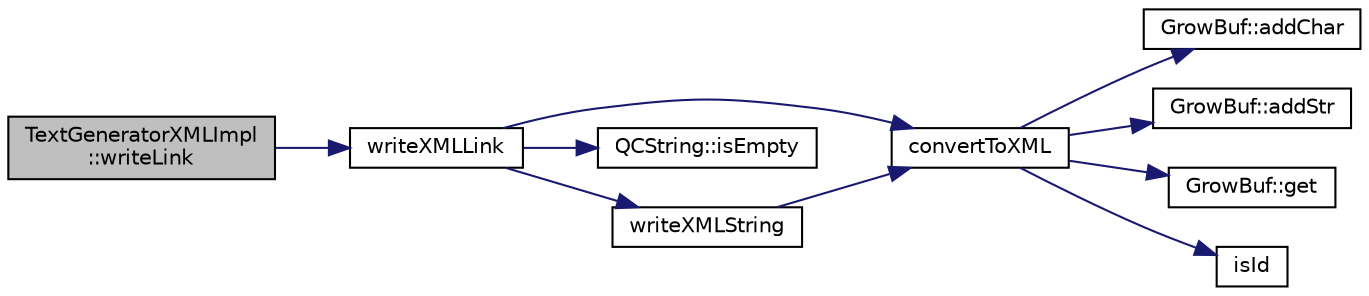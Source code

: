 digraph "TextGeneratorXMLImpl::writeLink"
{
 // LATEX_PDF_SIZE
  edge [fontname="Helvetica",fontsize="10",labelfontname="Helvetica",labelfontsize="10"];
  node [fontname="Helvetica",fontsize="10",shape=record];
  rankdir="LR";
  Node1 [label="TextGeneratorXMLImpl\l::writeLink",height=0.2,width=0.4,color="black", fillcolor="grey75", style="filled", fontcolor="black",tooltip=" "];
  Node1 -> Node2 [color="midnightblue",fontsize="10",style="solid",fontname="Helvetica"];
  Node2 [label="writeXMLLink",height=0.2,width=0.4,color="black", fillcolor="white", style="filled",URL="$xmlgen_8cpp.html#addab75b1cb249ffe90ab4624fe4aa530",tooltip=" "];
  Node2 -> Node3 [color="midnightblue",fontsize="10",style="solid",fontname="Helvetica"];
  Node3 [label="convertToXML",height=0.2,width=0.4,color="black", fillcolor="white", style="filled",URL="$util_8cpp.html#a93c7f78ab05807663dd8947d0dd5423f",tooltip=" "];
  Node3 -> Node4 [color="midnightblue",fontsize="10",style="solid",fontname="Helvetica"];
  Node4 [label="GrowBuf::addChar",height=0.2,width=0.4,color="black", fillcolor="white", style="filled",URL="$classGrowBuf.html#a46b4677f555d2abc718f26e71a59efda",tooltip=" "];
  Node3 -> Node5 [color="midnightblue",fontsize="10",style="solid",fontname="Helvetica"];
  Node5 [label="GrowBuf::addStr",height=0.2,width=0.4,color="black", fillcolor="white", style="filled",URL="$classGrowBuf.html#a5e0ff6d9f7a7139725d77a9d669340f3",tooltip=" "];
  Node3 -> Node6 [color="midnightblue",fontsize="10",style="solid",fontname="Helvetica"];
  Node6 [label="GrowBuf::get",height=0.2,width=0.4,color="black", fillcolor="white", style="filled",URL="$classGrowBuf.html#a88d6408723b8c1a58187f24da81dfd5e",tooltip=" "];
  Node3 -> Node7 [color="midnightblue",fontsize="10",style="solid",fontname="Helvetica"];
  Node7 [label="isId",height=0.2,width=0.4,color="black", fillcolor="white", style="filled",URL="$util_8h.html#ae320c88a8522836f00095d566529046f",tooltip=" "];
  Node2 -> Node8 [color="midnightblue",fontsize="10",style="solid",fontname="Helvetica"];
  Node8 [label="QCString::isEmpty",height=0.2,width=0.4,color="black", fillcolor="white", style="filled",URL="$classQCString.html#a621c4090d69ad7d05ef8e5234376c3d8",tooltip=" "];
  Node2 -> Node9 [color="midnightblue",fontsize="10",style="solid",fontname="Helvetica"];
  Node9 [label="writeXMLString",height=0.2,width=0.4,color="black", fillcolor="white", style="filled",URL="$xmlgen_8cpp.html#ae0d4954a6f4474cd684e6a3901f3486c",tooltip=" "];
  Node9 -> Node3 [color="midnightblue",fontsize="10",style="solid",fontname="Helvetica"];
}
